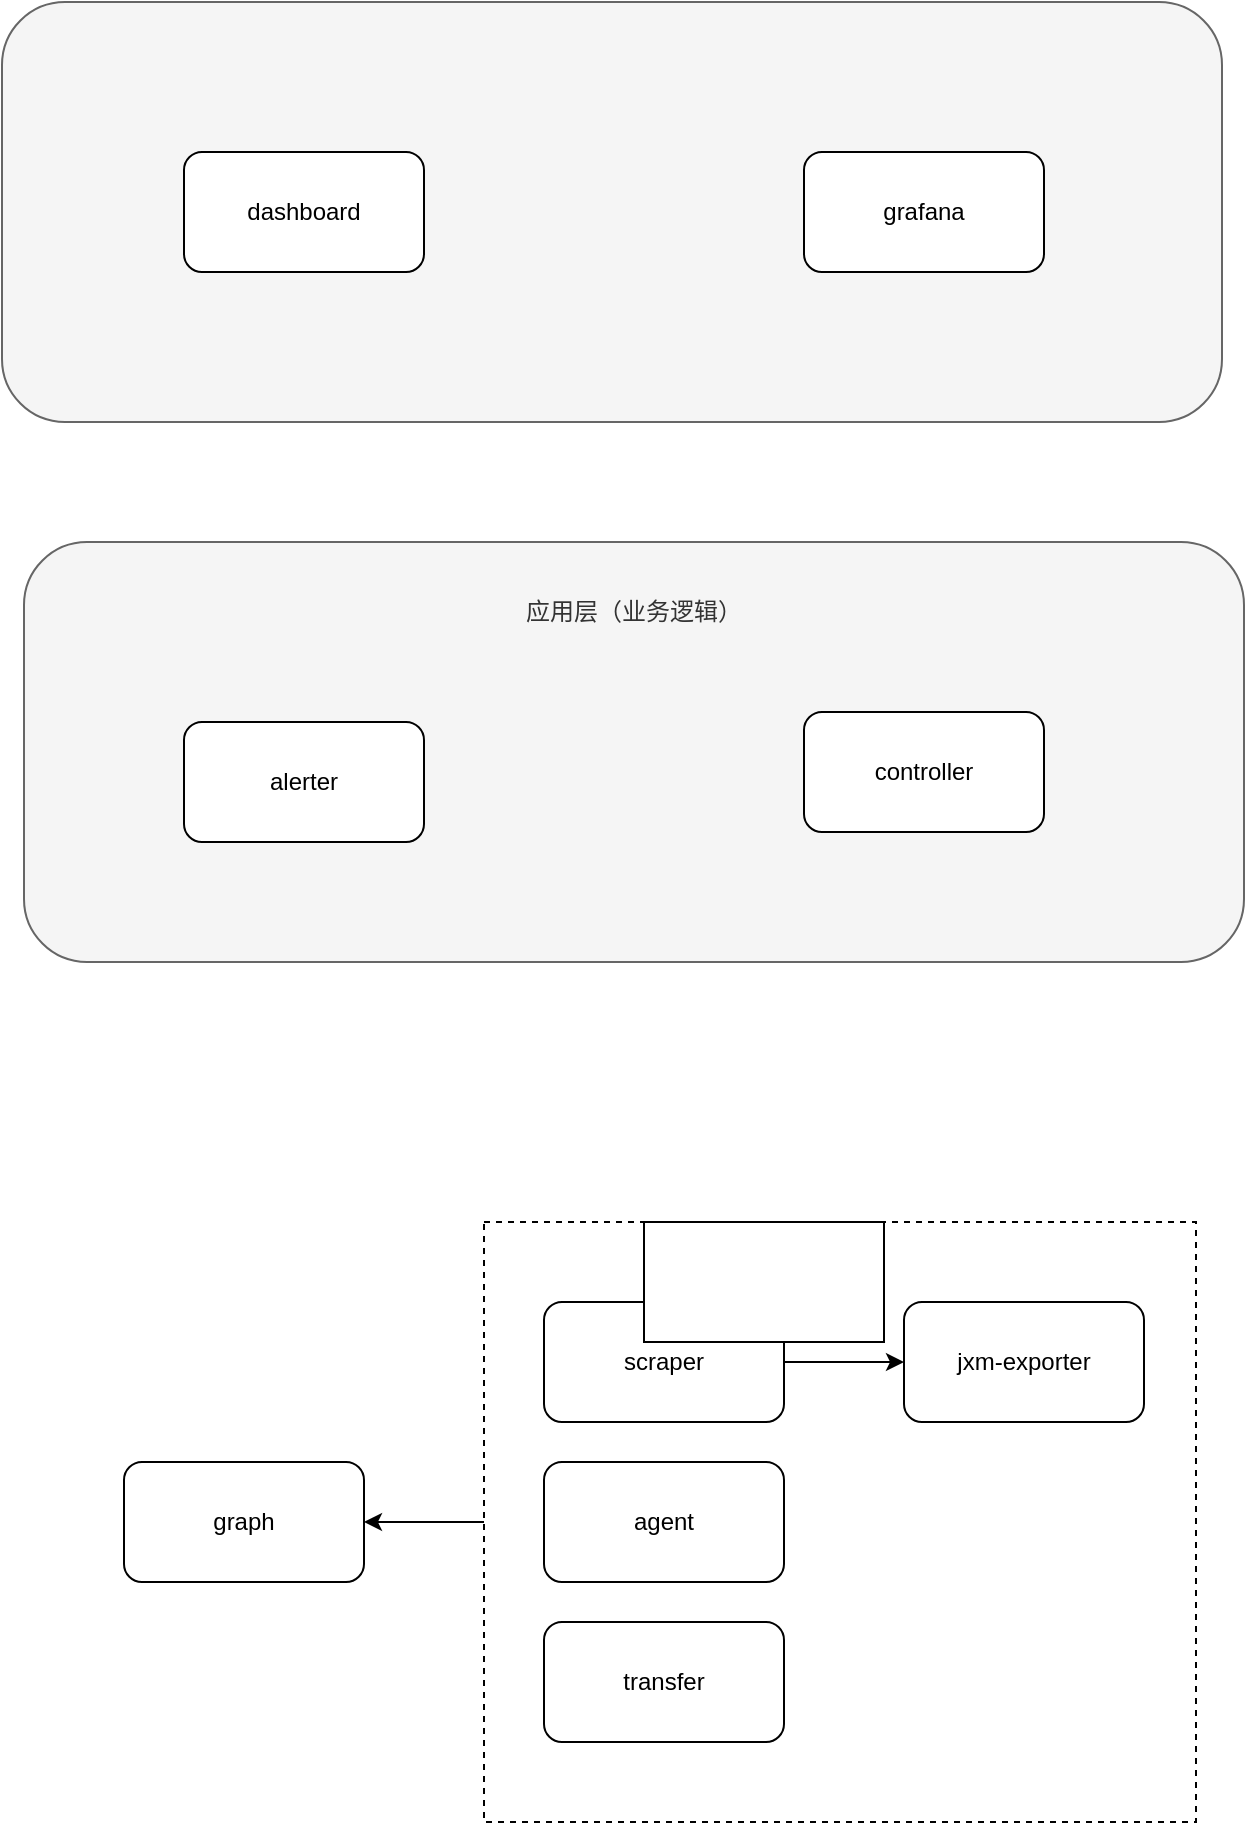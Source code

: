 <mxfile version="27.1.4">
  <diagram name="第 1 页" id="fY5CujeRPEhwM3bfNNjF">
    <mxGraphModel dx="2706" dy="1480" grid="1" gridSize="10" guides="1" tooltips="1" connect="1" arrows="1" fold="1" page="1" pageScale="1" pageWidth="827" pageHeight="1169" math="0" shadow="0">
      <root>
        <mxCell id="0" />
        <mxCell id="1" parent="0" />
        <mxCell id="ItZwud2vc75NwTR2prj7-14" value="" style="rounded=1;whiteSpace=wrap;html=1;fillColor=#f5f5f5;fontColor=#333333;strokeColor=#666666;" vertex="1" parent="1">
          <mxGeometry x="120" y="300" width="610" height="210" as="geometry" />
        </mxCell>
        <mxCell id="ItZwud2vc75NwTR2prj7-2" value="graph" style="rounded=1;whiteSpace=wrap;html=1;" vertex="1" parent="1">
          <mxGeometry x="170" y="760" width="120" height="60" as="geometry" />
        </mxCell>
        <mxCell id="ItZwud2vc75NwTR2prj7-9" value="" style="edgeStyle=orthogonalEdgeStyle;rounded=0;orthogonalLoop=1;jettySize=auto;html=1;" edge="1" parent="1" source="ItZwud2vc75NwTR2prj7-3" target="ItZwud2vc75NwTR2prj7-8">
          <mxGeometry relative="1" as="geometry" />
        </mxCell>
        <mxCell id="ItZwud2vc75NwTR2prj7-3" value="scraper" style="rounded=1;whiteSpace=wrap;html=1;" vertex="1" parent="1">
          <mxGeometry x="380" y="680" width="120" height="60" as="geometry" />
        </mxCell>
        <mxCell id="ItZwud2vc75NwTR2prj7-4" value="agent" style="rounded=1;whiteSpace=wrap;html=1;" vertex="1" parent="1">
          <mxGeometry x="380" y="760" width="120" height="60" as="geometry" />
        </mxCell>
        <mxCell id="ItZwud2vc75NwTR2prj7-5" value="transfer" style="rounded=1;whiteSpace=wrap;html=1;" vertex="1" parent="1">
          <mxGeometry x="380" y="840" width="120" height="60" as="geometry" />
        </mxCell>
        <mxCell id="ItZwud2vc75NwTR2prj7-6" value="alerter" style="rounded=1;whiteSpace=wrap;html=1;" vertex="1" parent="1">
          <mxGeometry x="200" y="390" width="120" height="60" as="geometry" />
        </mxCell>
        <mxCell id="ItZwud2vc75NwTR2prj7-7" value="controller" style="rounded=1;whiteSpace=wrap;html=1;" vertex="1" parent="1">
          <mxGeometry x="510" y="385" width="120" height="60" as="geometry" />
        </mxCell>
        <mxCell id="ItZwud2vc75NwTR2prj7-8" value="jxm-exporter" style="rounded=1;whiteSpace=wrap;html=1;" vertex="1" parent="1">
          <mxGeometry x="560" y="680" width="120" height="60" as="geometry" />
        </mxCell>
        <mxCell id="ItZwud2vc75NwTR2prj7-11" value="" style="edgeStyle=orthogonalEdgeStyle;rounded=0;orthogonalLoop=1;jettySize=auto;html=1;" edge="1" parent="1" source="ItZwud2vc75NwTR2prj7-10" target="ItZwud2vc75NwTR2prj7-2">
          <mxGeometry relative="1" as="geometry" />
        </mxCell>
        <mxCell id="ItZwud2vc75NwTR2prj7-10" value="" style="rounded=0;whiteSpace=wrap;html=1;dashed=1;fillColor=none;" vertex="1" parent="1">
          <mxGeometry x="350" y="640" width="356" height="300" as="geometry" />
        </mxCell>
        <mxCell id="ItZwud2vc75NwTR2prj7-13" value="" style="rounded=0;whiteSpace=wrap;html=1;" vertex="1" parent="1">
          <mxGeometry x="430" y="640" width="120" height="60" as="geometry" />
        </mxCell>
        <mxCell id="ItZwud2vc75NwTR2prj7-15" value="&lt;span style=&quot;color: rgb(51, 51, 51);&quot;&gt;应用层（业务逻辑）&lt;/span&gt;" style="text;html=1;align=center;verticalAlign=middle;whiteSpace=wrap;rounded=0;" vertex="1" parent="1">
          <mxGeometry x="353" y="320" width="144" height="30" as="geometry" />
        </mxCell>
        <mxCell id="ItZwud2vc75NwTR2prj7-16" value="" style="rounded=1;whiteSpace=wrap;html=1;fillColor=#f5f5f5;fontColor=#333333;strokeColor=#666666;" vertex="1" parent="1">
          <mxGeometry x="109" y="30" width="610" height="210" as="geometry" />
        </mxCell>
        <mxCell id="ItZwud2vc75NwTR2prj7-17" value="dashboard" style="rounded=1;whiteSpace=wrap;html=1;" vertex="1" parent="1">
          <mxGeometry x="200" y="105" width="120" height="60" as="geometry" />
        </mxCell>
        <mxCell id="ItZwud2vc75NwTR2prj7-18" value="grafana" style="rounded=1;whiteSpace=wrap;html=1;" vertex="1" parent="1">
          <mxGeometry x="510" y="105" width="120" height="60" as="geometry" />
        </mxCell>
      </root>
    </mxGraphModel>
  </diagram>
</mxfile>
